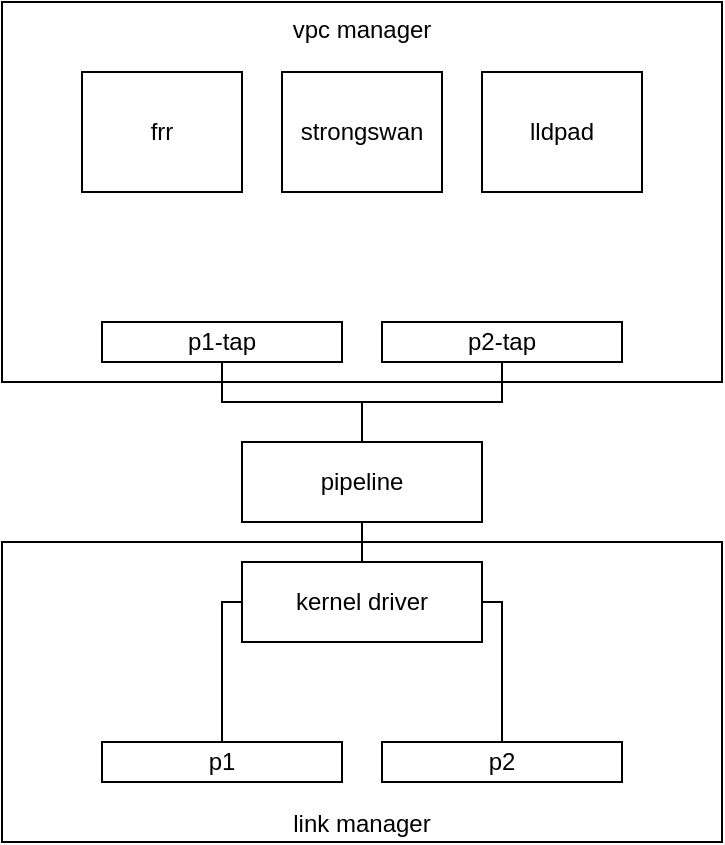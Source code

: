 <mxfile version="27.0.9">
  <diagram name="Page-1" id="ZLNp89TCg6Dz43G3kSMe">
    <mxGraphModel dx="1333" dy="890" grid="1" gridSize="10" guides="1" tooltips="1" connect="1" arrows="1" fold="1" page="1" pageScale="1" pageWidth="350" pageHeight="70" math="0" shadow="0">
      <root>
        <mxCell id="0" />
        <mxCell id="1" parent="0" />
        <mxCell id="ruCG_IUOwxLRY3Mq7dZ_-3" value="link manager" style="whiteSpace=wrap;html=1;verticalAlign=bottom;" parent="1" vertex="1">
          <mxGeometry x="-50" y="30" width="360" height="150" as="geometry" />
        </mxCell>
        <mxCell id="ruCG_IUOwxLRY3Mq7dZ_-1" value="p1" style="whiteSpace=wrap;html=1;" parent="1" vertex="1">
          <mxGeometry y="130" width="120" height="20" as="geometry" />
        </mxCell>
        <mxCell id="ruCG_IUOwxLRY3Mq7dZ_-2" value="p2" style="whiteSpace=wrap;html=1;" parent="1" vertex="1">
          <mxGeometry x="140" y="130" width="120" height="20" as="geometry" />
        </mxCell>
        <mxCell id="ruCG_IUOwxLRY3Mq7dZ_-4" value="vpc manager" style="whiteSpace=wrap;html=1;verticalAlign=top;" parent="1" vertex="1">
          <mxGeometry x="-50" y="-240" width="360" height="190" as="geometry" />
        </mxCell>
        <mxCell id="ruCG_IUOwxLRY3Mq7dZ_-15" style="edgeStyle=orthogonalEdgeStyle;rounded=0;orthogonalLoop=1;jettySize=auto;html=1;endArrow=none;startFill=0;" parent="1" source="ruCG_IUOwxLRY3Mq7dZ_-5" target="ruCG_IUOwxLRY3Mq7dZ_-12" edge="1">
          <mxGeometry relative="1" as="geometry" />
        </mxCell>
        <mxCell id="ruCG_IUOwxLRY3Mq7dZ_-5" value="p1-tap" style="whiteSpace=wrap;html=1;" parent="1" vertex="1">
          <mxGeometry y="-80" width="120" height="20" as="geometry" />
        </mxCell>
        <mxCell id="ruCG_IUOwxLRY3Mq7dZ_-14" style="edgeStyle=orthogonalEdgeStyle;rounded=0;orthogonalLoop=1;jettySize=auto;html=1;entryX=0.5;entryY=0;entryDx=0;entryDy=0;endArrow=none;startFill=0;" parent="1" source="ruCG_IUOwxLRY3Mq7dZ_-6" target="ruCG_IUOwxLRY3Mq7dZ_-12" edge="1">
          <mxGeometry relative="1" as="geometry" />
        </mxCell>
        <mxCell id="ruCG_IUOwxLRY3Mq7dZ_-6" value="p2-tap" style="whiteSpace=wrap;html=1;" parent="1" vertex="1">
          <mxGeometry x="140" y="-80" width="120" height="20" as="geometry" />
        </mxCell>
        <mxCell id="ruCG_IUOwxLRY3Mq7dZ_-8" style="edgeStyle=orthogonalEdgeStyle;rounded=0;orthogonalLoop=1;jettySize=auto;html=1;entryX=0.5;entryY=0;entryDx=0;entryDy=0;endArrow=none;startFill=0;" parent="1" source="ruCG_IUOwxLRY3Mq7dZ_-7" target="ruCG_IUOwxLRY3Mq7dZ_-1" edge="1">
          <mxGeometry relative="1" as="geometry">
            <Array as="points">
              <mxPoint x="60" y="60" />
            </Array>
          </mxGeometry>
        </mxCell>
        <mxCell id="ruCG_IUOwxLRY3Mq7dZ_-9" style="edgeStyle=orthogonalEdgeStyle;rounded=0;orthogonalLoop=1;jettySize=auto;html=1;entryX=0.5;entryY=0;entryDx=0;entryDy=0;exitX=1;exitY=0.5;exitDx=0;exitDy=0;endArrow=none;startFill=0;" parent="1" source="ruCG_IUOwxLRY3Mq7dZ_-7" target="ruCG_IUOwxLRY3Mq7dZ_-2" edge="1">
          <mxGeometry relative="1" as="geometry">
            <Array as="points">
              <mxPoint x="200" y="60" />
            </Array>
          </mxGeometry>
        </mxCell>
        <mxCell id="ruCG_IUOwxLRY3Mq7dZ_-7" value="kernel driver" style="whiteSpace=wrap;html=1;" parent="1" vertex="1">
          <mxGeometry x="70" y="40" width="120" height="40" as="geometry" />
        </mxCell>
        <mxCell id="ruCG_IUOwxLRY3Mq7dZ_-13" style="edgeStyle=orthogonalEdgeStyle;rounded=0;orthogonalLoop=1;jettySize=auto;html=1;entryX=0.5;entryY=0;entryDx=0;entryDy=0;endArrow=none;startFill=0;" parent="1" source="ruCG_IUOwxLRY3Mq7dZ_-12" target="ruCG_IUOwxLRY3Mq7dZ_-7" edge="1">
          <mxGeometry relative="1" as="geometry" />
        </mxCell>
        <mxCell id="ruCG_IUOwxLRY3Mq7dZ_-12" value="pipeline" style="whiteSpace=wrap;html=1;" parent="1" vertex="1">
          <mxGeometry x="70" y="-20" width="120" height="40" as="geometry" />
        </mxCell>
        <mxCell id="ruCG_IUOwxLRY3Mq7dZ_-17" value="frr" style="whiteSpace=wrap;html=1;" parent="1" vertex="1">
          <mxGeometry x="-10" y="-205" width="80" height="60" as="geometry" />
        </mxCell>
        <mxCell id="ruCG_IUOwxLRY3Mq7dZ_-18" value="strongswan" style="whiteSpace=wrap;html=1;" parent="1" vertex="1">
          <mxGeometry x="90" y="-205" width="80" height="60" as="geometry" />
        </mxCell>
        <mxCell id="ruCG_IUOwxLRY3Mq7dZ_-19" value="lldpad" style="whiteSpace=wrap;html=1;" parent="1" vertex="1">
          <mxGeometry x="190" y="-205" width="80" height="60" as="geometry" />
        </mxCell>
      </root>
    </mxGraphModel>
  </diagram>
</mxfile>
